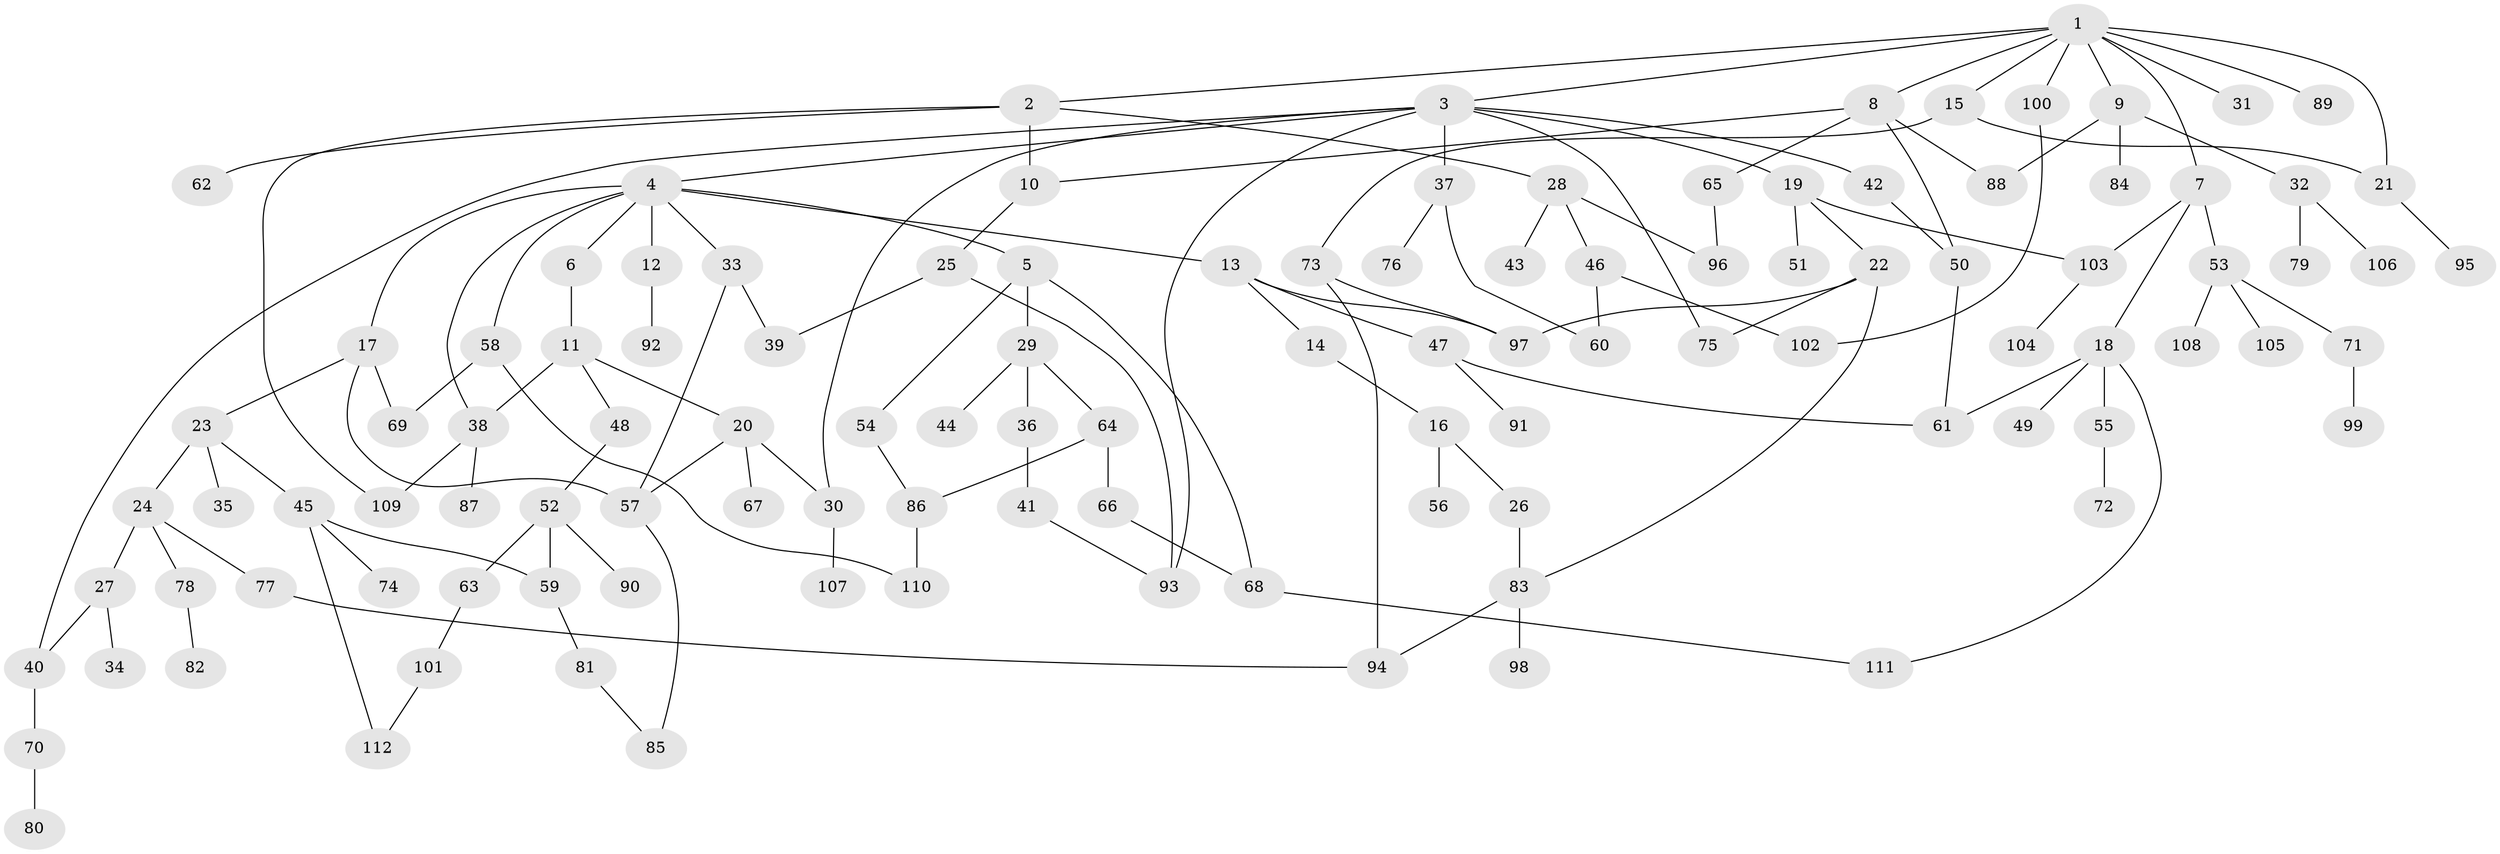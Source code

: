 // coarse degree distribution, {3: 0.03571428571428571, 1: 0.4642857142857143, 2: 0.30357142857142855, 4: 0.05357142857142857, 9: 0.017857142857142856, 6: 0.07142857142857142, 12: 0.017857142857142856, 11: 0.017857142857142856, 8: 0.017857142857142856}
// Generated by graph-tools (version 1.1) at 2025/45/03/04/25 21:45:38]
// undirected, 112 vertices, 144 edges
graph export_dot {
graph [start="1"]
  node [color=gray90,style=filled];
  1;
  2;
  3;
  4;
  5;
  6;
  7;
  8;
  9;
  10;
  11;
  12;
  13;
  14;
  15;
  16;
  17;
  18;
  19;
  20;
  21;
  22;
  23;
  24;
  25;
  26;
  27;
  28;
  29;
  30;
  31;
  32;
  33;
  34;
  35;
  36;
  37;
  38;
  39;
  40;
  41;
  42;
  43;
  44;
  45;
  46;
  47;
  48;
  49;
  50;
  51;
  52;
  53;
  54;
  55;
  56;
  57;
  58;
  59;
  60;
  61;
  62;
  63;
  64;
  65;
  66;
  67;
  68;
  69;
  70;
  71;
  72;
  73;
  74;
  75;
  76;
  77;
  78;
  79;
  80;
  81;
  82;
  83;
  84;
  85;
  86;
  87;
  88;
  89;
  90;
  91;
  92;
  93;
  94;
  95;
  96;
  97;
  98;
  99;
  100;
  101;
  102;
  103;
  104;
  105;
  106;
  107;
  108;
  109;
  110;
  111;
  112;
  1 -- 2;
  1 -- 3;
  1 -- 7;
  1 -- 8;
  1 -- 9;
  1 -- 15;
  1 -- 31;
  1 -- 89;
  1 -- 100;
  1 -- 21;
  2 -- 28;
  2 -- 62;
  2 -- 109;
  2 -- 10;
  3 -- 4;
  3 -- 19;
  3 -- 37;
  3 -- 42;
  3 -- 93;
  3 -- 30;
  3 -- 40;
  3 -- 75;
  4 -- 5;
  4 -- 6;
  4 -- 12;
  4 -- 13;
  4 -- 17;
  4 -- 33;
  4 -- 38;
  4 -- 58;
  5 -- 29;
  5 -- 54;
  5 -- 68;
  6 -- 11;
  7 -- 18;
  7 -- 53;
  7 -- 103;
  8 -- 10;
  8 -- 65;
  8 -- 88;
  8 -- 50;
  9 -- 32;
  9 -- 84;
  9 -- 88;
  10 -- 25;
  11 -- 20;
  11 -- 48;
  11 -- 38;
  12 -- 92;
  13 -- 14;
  13 -- 47;
  13 -- 97;
  14 -- 16;
  15 -- 21;
  15 -- 73;
  16 -- 26;
  16 -- 56;
  17 -- 23;
  17 -- 69;
  17 -- 57;
  18 -- 49;
  18 -- 55;
  18 -- 61;
  18 -- 111;
  19 -- 22;
  19 -- 51;
  19 -- 103;
  20 -- 30;
  20 -- 67;
  20 -- 57;
  21 -- 95;
  22 -- 75;
  22 -- 97;
  22 -- 83;
  23 -- 24;
  23 -- 35;
  23 -- 45;
  24 -- 27;
  24 -- 77;
  24 -- 78;
  25 -- 93;
  25 -- 39;
  26 -- 83;
  27 -- 34;
  27 -- 40;
  28 -- 43;
  28 -- 46;
  28 -- 96;
  29 -- 36;
  29 -- 44;
  29 -- 64;
  30 -- 107;
  32 -- 79;
  32 -- 106;
  33 -- 39;
  33 -- 57;
  36 -- 41;
  37 -- 76;
  37 -- 60;
  38 -- 87;
  38 -- 109;
  40 -- 70;
  41 -- 93;
  42 -- 50;
  45 -- 59;
  45 -- 74;
  45 -- 112;
  46 -- 60;
  46 -- 102;
  47 -- 91;
  47 -- 61;
  48 -- 52;
  50 -- 61;
  52 -- 63;
  52 -- 90;
  52 -- 59;
  53 -- 71;
  53 -- 105;
  53 -- 108;
  54 -- 86;
  55 -- 72;
  57 -- 85;
  58 -- 110;
  58 -- 69;
  59 -- 81;
  63 -- 101;
  64 -- 66;
  64 -- 86;
  65 -- 96;
  66 -- 68;
  68 -- 111;
  70 -- 80;
  71 -- 99;
  73 -- 97;
  73 -- 94;
  77 -- 94;
  78 -- 82;
  81 -- 85;
  83 -- 98;
  83 -- 94;
  86 -- 110;
  100 -- 102;
  101 -- 112;
  103 -- 104;
}

